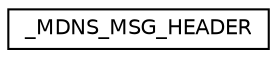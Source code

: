 digraph "Graphical Class Hierarchy"
{
  edge [fontname="Helvetica",fontsize="10",labelfontname="Helvetica",labelfontsize="10"];
  node [fontname="Helvetica",fontsize="10",shape=record];
  rankdir="LR";
  Node1 [label="_MDNS_MSG_HEADER",height=0.2,width=0.4,color="black", fillcolor="white", style="filled",URL="$struct___m_d_n_s___m_s_g___h_e_a_d_e_r.html"];
}
